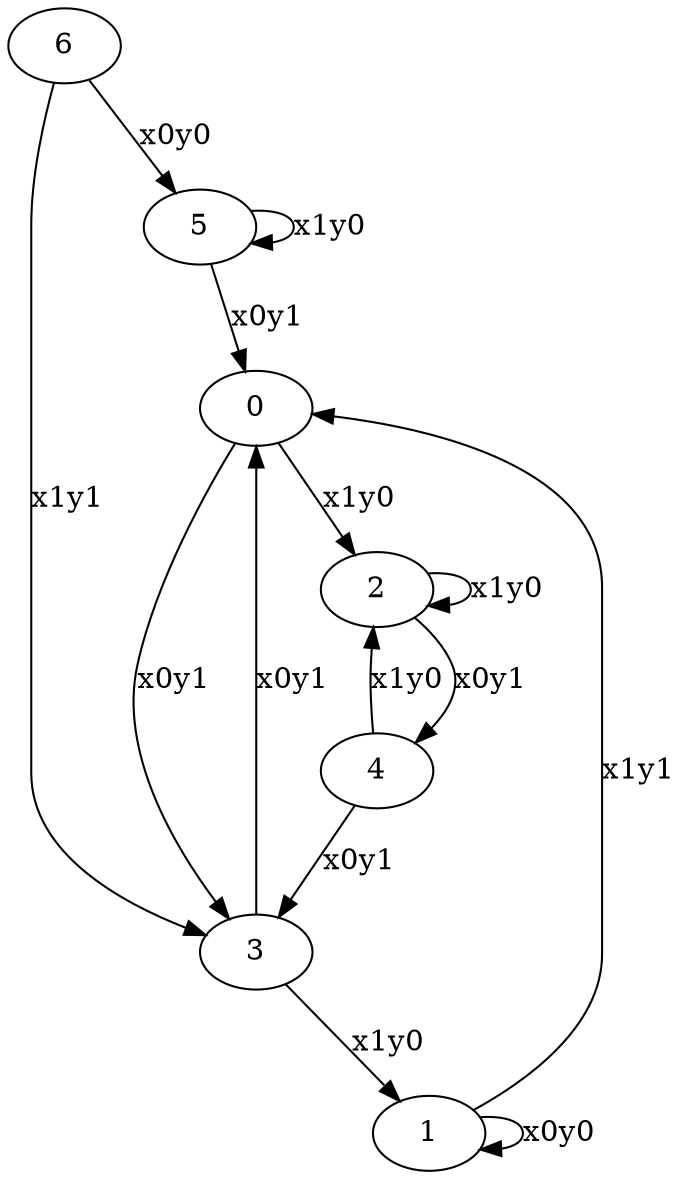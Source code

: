 digraph G {
0;
1;
2;
3;
4;
5;
6;
0->3  [label=x0y1];
0->2  [label=x1y0];
1->1  [label=x0y0];
1->0  [label=x1y1];
2->4  [label=x0y1];
2->2  [label=x1y0];
3->0  [label=x0y1];
3->1  [label=x1y0];
4->3  [label=x0y1];
4->2  [label=x1y0];
5->0  [label=x0y1];
5->5  [label=x1y0];
6->5  [label=x0y0];
6->3  [label=x1y1];
}
